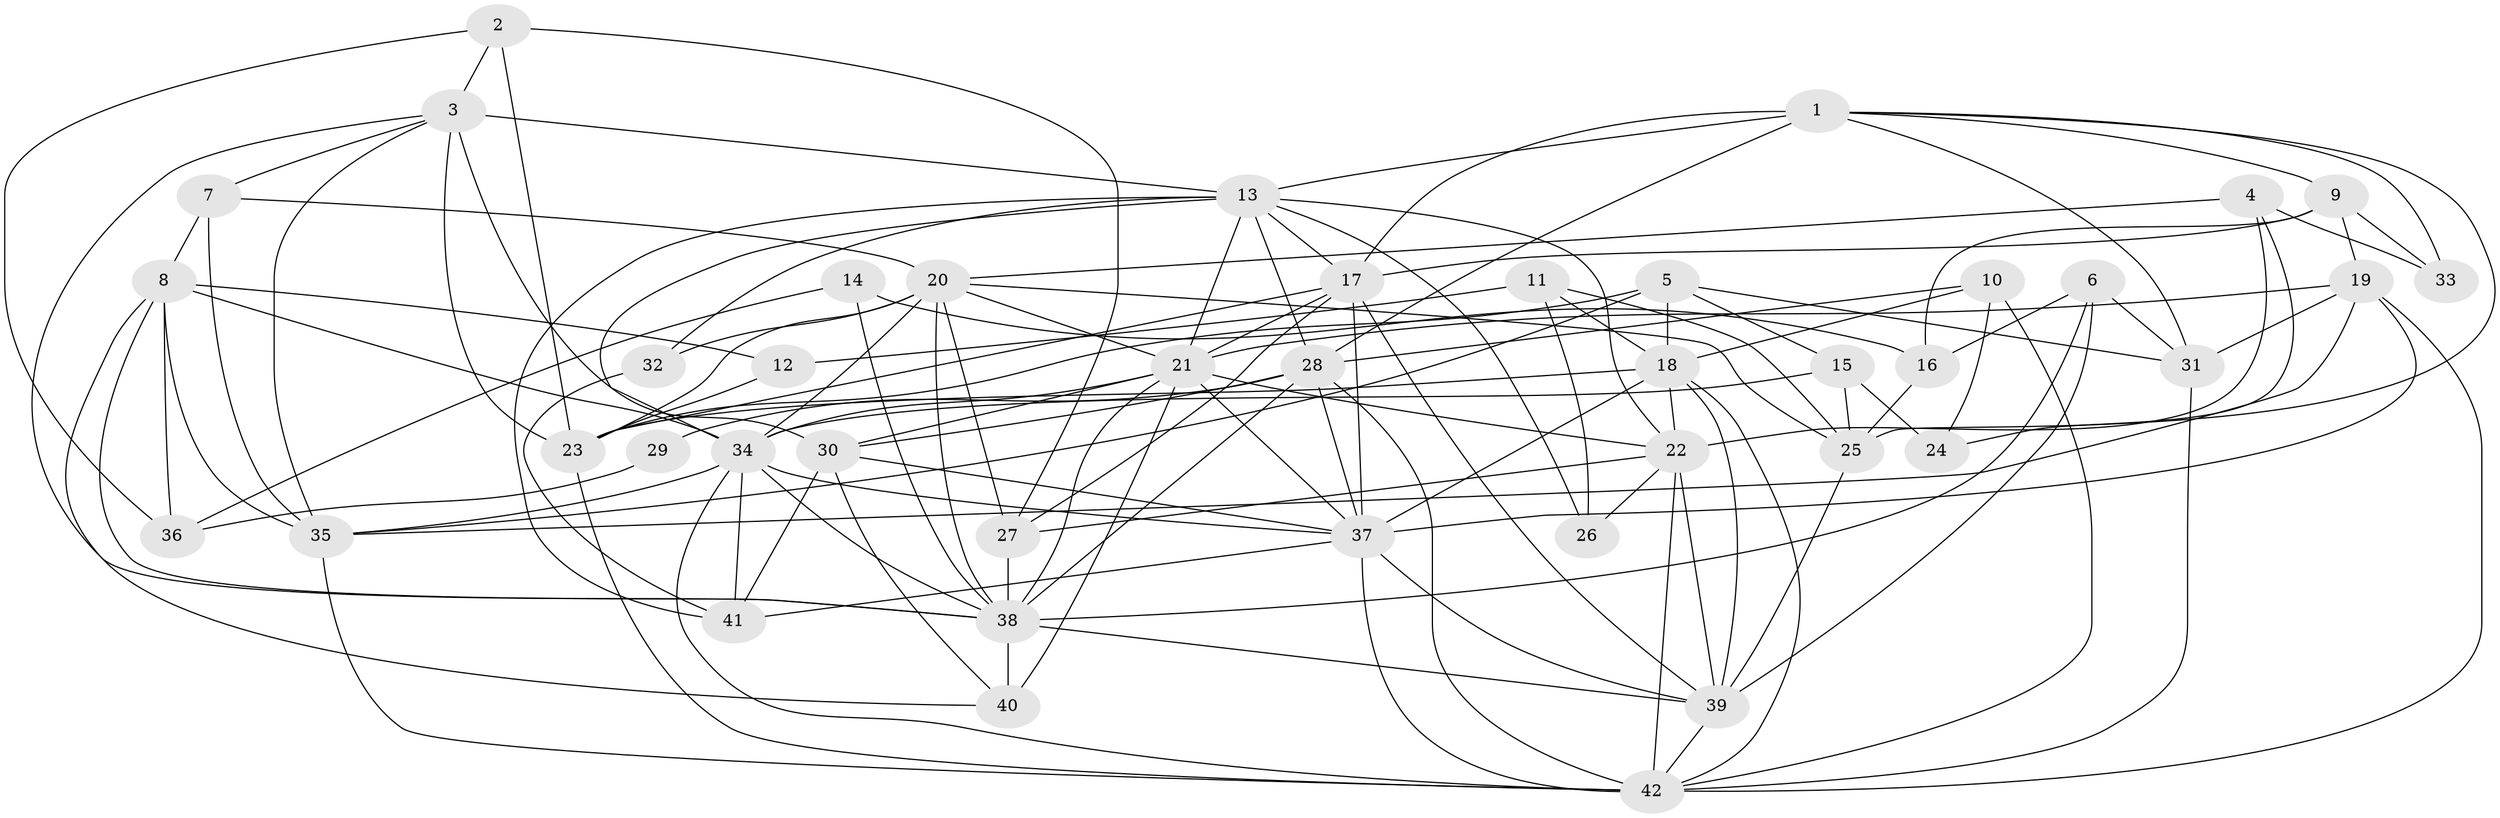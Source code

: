 // original degree distribution, {3: 0.23809523809523808, 2: 0.13333333333333333, 7: 0.047619047619047616, 4: 0.3238095238095238, 5: 0.1523809523809524, 6: 0.10476190476190476}
// Generated by graph-tools (version 1.1) at 2025/37/03/04/25 23:37:14]
// undirected, 42 vertices, 125 edges
graph export_dot {
  node [color=gray90,style=filled];
  1;
  2;
  3;
  4;
  5;
  6;
  7;
  8;
  9;
  10;
  11;
  12;
  13;
  14;
  15;
  16;
  17;
  18;
  19;
  20;
  21;
  22;
  23;
  24;
  25;
  26;
  27;
  28;
  29;
  30;
  31;
  32;
  33;
  34;
  35;
  36;
  37;
  38;
  39;
  40;
  41;
  42;
  1 -- 9 [weight=1.0];
  1 -- 13 [weight=1.0];
  1 -- 17 [weight=2.0];
  1 -- 25 [weight=1.0];
  1 -- 28 [weight=1.0];
  1 -- 31 [weight=1.0];
  1 -- 33 [weight=1.0];
  2 -- 3 [weight=1.0];
  2 -- 23 [weight=1.0];
  2 -- 27 [weight=1.0];
  2 -- 36 [weight=1.0];
  3 -- 7 [weight=1.0];
  3 -- 13 [weight=1.0];
  3 -- 23 [weight=1.0];
  3 -- 30 [weight=1.0];
  3 -- 35 [weight=1.0];
  3 -- 38 [weight=1.0];
  4 -- 20 [weight=1.0];
  4 -- 22 [weight=1.0];
  4 -- 24 [weight=1.0];
  4 -- 33 [weight=1.0];
  5 -- 15 [weight=1.0];
  5 -- 18 [weight=1.0];
  5 -- 23 [weight=1.0];
  5 -- 31 [weight=1.0];
  5 -- 35 [weight=1.0];
  6 -- 16 [weight=1.0];
  6 -- 31 [weight=1.0];
  6 -- 38 [weight=1.0];
  6 -- 39 [weight=1.0];
  7 -- 8 [weight=1.0];
  7 -- 20 [weight=1.0];
  7 -- 35 [weight=1.0];
  8 -- 12 [weight=1.0];
  8 -- 34 [weight=1.0];
  8 -- 35 [weight=2.0];
  8 -- 36 [weight=1.0];
  8 -- 38 [weight=1.0];
  8 -- 40 [weight=1.0];
  9 -- 16 [weight=1.0];
  9 -- 17 [weight=1.0];
  9 -- 19 [weight=1.0];
  9 -- 33 [weight=1.0];
  10 -- 18 [weight=1.0];
  10 -- 24 [weight=1.0];
  10 -- 28 [weight=1.0];
  10 -- 42 [weight=1.0];
  11 -- 12 [weight=1.0];
  11 -- 18 [weight=1.0];
  11 -- 25 [weight=1.0];
  11 -- 26 [weight=1.0];
  12 -- 23 [weight=1.0];
  13 -- 17 [weight=1.0];
  13 -- 21 [weight=1.0];
  13 -- 22 [weight=1.0];
  13 -- 26 [weight=1.0];
  13 -- 28 [weight=1.0];
  13 -- 32 [weight=1.0];
  13 -- 34 [weight=1.0];
  13 -- 41 [weight=1.0];
  14 -- 16 [weight=1.0];
  14 -- 36 [weight=1.0];
  14 -- 38 [weight=1.0];
  15 -- 24 [weight=1.0];
  15 -- 25 [weight=1.0];
  15 -- 34 [weight=1.0];
  16 -- 25 [weight=2.0];
  17 -- 21 [weight=1.0];
  17 -- 23 [weight=1.0];
  17 -- 27 [weight=2.0];
  17 -- 37 [weight=1.0];
  17 -- 39 [weight=1.0];
  18 -- 22 [weight=1.0];
  18 -- 23 [weight=1.0];
  18 -- 37 [weight=1.0];
  18 -- 39 [weight=3.0];
  18 -- 42 [weight=1.0];
  19 -- 21 [weight=1.0];
  19 -- 31 [weight=1.0];
  19 -- 35 [weight=1.0];
  19 -- 37 [weight=1.0];
  19 -- 42 [weight=2.0];
  20 -- 21 [weight=1.0];
  20 -- 23 [weight=1.0];
  20 -- 25 [weight=1.0];
  20 -- 27 [weight=1.0];
  20 -- 32 [weight=2.0];
  20 -- 34 [weight=1.0];
  20 -- 38 [weight=1.0];
  21 -- 22 [weight=1.0];
  21 -- 30 [weight=1.0];
  21 -- 34 [weight=1.0];
  21 -- 37 [weight=1.0];
  21 -- 38 [weight=1.0];
  21 -- 40 [weight=2.0];
  22 -- 26 [weight=1.0];
  22 -- 27 [weight=2.0];
  22 -- 39 [weight=1.0];
  22 -- 42 [weight=2.0];
  23 -- 42 [weight=2.0];
  25 -- 39 [weight=2.0];
  27 -- 38 [weight=1.0];
  28 -- 29 [weight=2.0];
  28 -- 30 [weight=1.0];
  28 -- 37 [weight=2.0];
  28 -- 38 [weight=2.0];
  28 -- 42 [weight=2.0];
  29 -- 36 [weight=1.0];
  30 -- 37 [weight=2.0];
  30 -- 40 [weight=1.0];
  30 -- 41 [weight=1.0];
  31 -- 42 [weight=1.0];
  32 -- 41 [weight=1.0];
  34 -- 35 [weight=1.0];
  34 -- 37 [weight=1.0];
  34 -- 38 [weight=1.0];
  34 -- 41 [weight=1.0];
  34 -- 42 [weight=1.0];
  35 -- 42 [weight=1.0];
  37 -- 39 [weight=2.0];
  37 -- 41 [weight=1.0];
  37 -- 42 [weight=1.0];
  38 -- 39 [weight=1.0];
  38 -- 40 [weight=1.0];
  39 -- 42 [weight=2.0];
}
